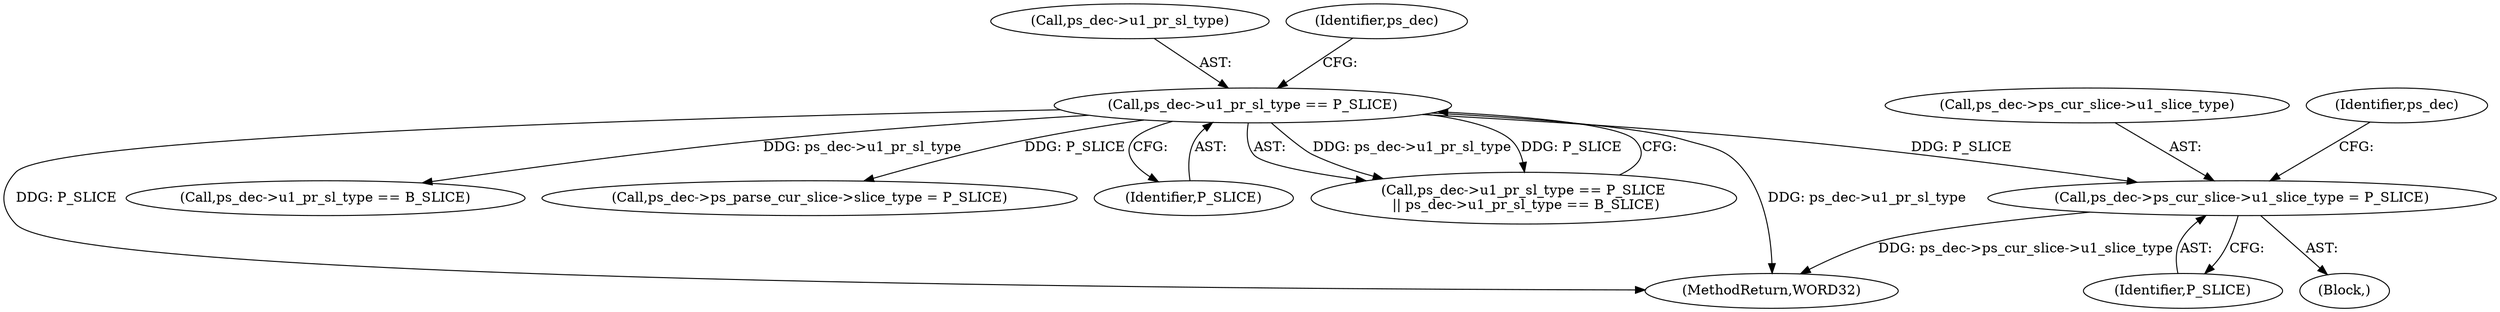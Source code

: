digraph "0_Android_d4841f1161bdb5e13cb19e81af42437a634dd6ef@pointer" {
"1000934" [label="(Call,ps_dec->ps_cur_slice->u1_slice_type = P_SLICE)"];
"1000615" [label="(Call,ps_dec->u1_pr_sl_type == P_SLICE)"];
"1001364" [label="(MethodReturn,WORD32)"];
"1000136" [label="(Block,)"];
"1000940" [label="(Identifier,P_SLICE)"];
"1000616" [label="(Call,ps_dec->u1_pr_sl_type)"];
"1000622" [label="(Identifier,ps_dec)"];
"1000935" [label="(Call,ps_dec->ps_cur_slice->u1_slice_type)"];
"1000620" [label="(Call,ps_dec->u1_pr_sl_type == B_SLICE)"];
"1000941" [label="(Call,ps_dec->ps_parse_cur_slice->slice_type = P_SLICE)"];
"1000944" [label="(Identifier,ps_dec)"];
"1000619" [label="(Identifier,P_SLICE)"];
"1000934" [label="(Call,ps_dec->ps_cur_slice->u1_slice_type = P_SLICE)"];
"1000614" [label="(Call,ps_dec->u1_pr_sl_type == P_SLICE\n || ps_dec->u1_pr_sl_type == B_SLICE)"];
"1000615" [label="(Call,ps_dec->u1_pr_sl_type == P_SLICE)"];
"1000934" -> "1000136"  [label="AST: "];
"1000934" -> "1000940"  [label="CFG: "];
"1000935" -> "1000934"  [label="AST: "];
"1000940" -> "1000934"  [label="AST: "];
"1000944" -> "1000934"  [label="CFG: "];
"1000934" -> "1001364"  [label="DDG: ps_dec->ps_cur_slice->u1_slice_type"];
"1000615" -> "1000934"  [label="DDG: P_SLICE"];
"1000615" -> "1000614"  [label="AST: "];
"1000615" -> "1000619"  [label="CFG: "];
"1000616" -> "1000615"  [label="AST: "];
"1000619" -> "1000615"  [label="AST: "];
"1000622" -> "1000615"  [label="CFG: "];
"1000614" -> "1000615"  [label="CFG: "];
"1000615" -> "1001364"  [label="DDG: ps_dec->u1_pr_sl_type"];
"1000615" -> "1001364"  [label="DDG: P_SLICE"];
"1000615" -> "1000614"  [label="DDG: ps_dec->u1_pr_sl_type"];
"1000615" -> "1000614"  [label="DDG: P_SLICE"];
"1000615" -> "1000620"  [label="DDG: ps_dec->u1_pr_sl_type"];
"1000615" -> "1000941"  [label="DDG: P_SLICE"];
}
